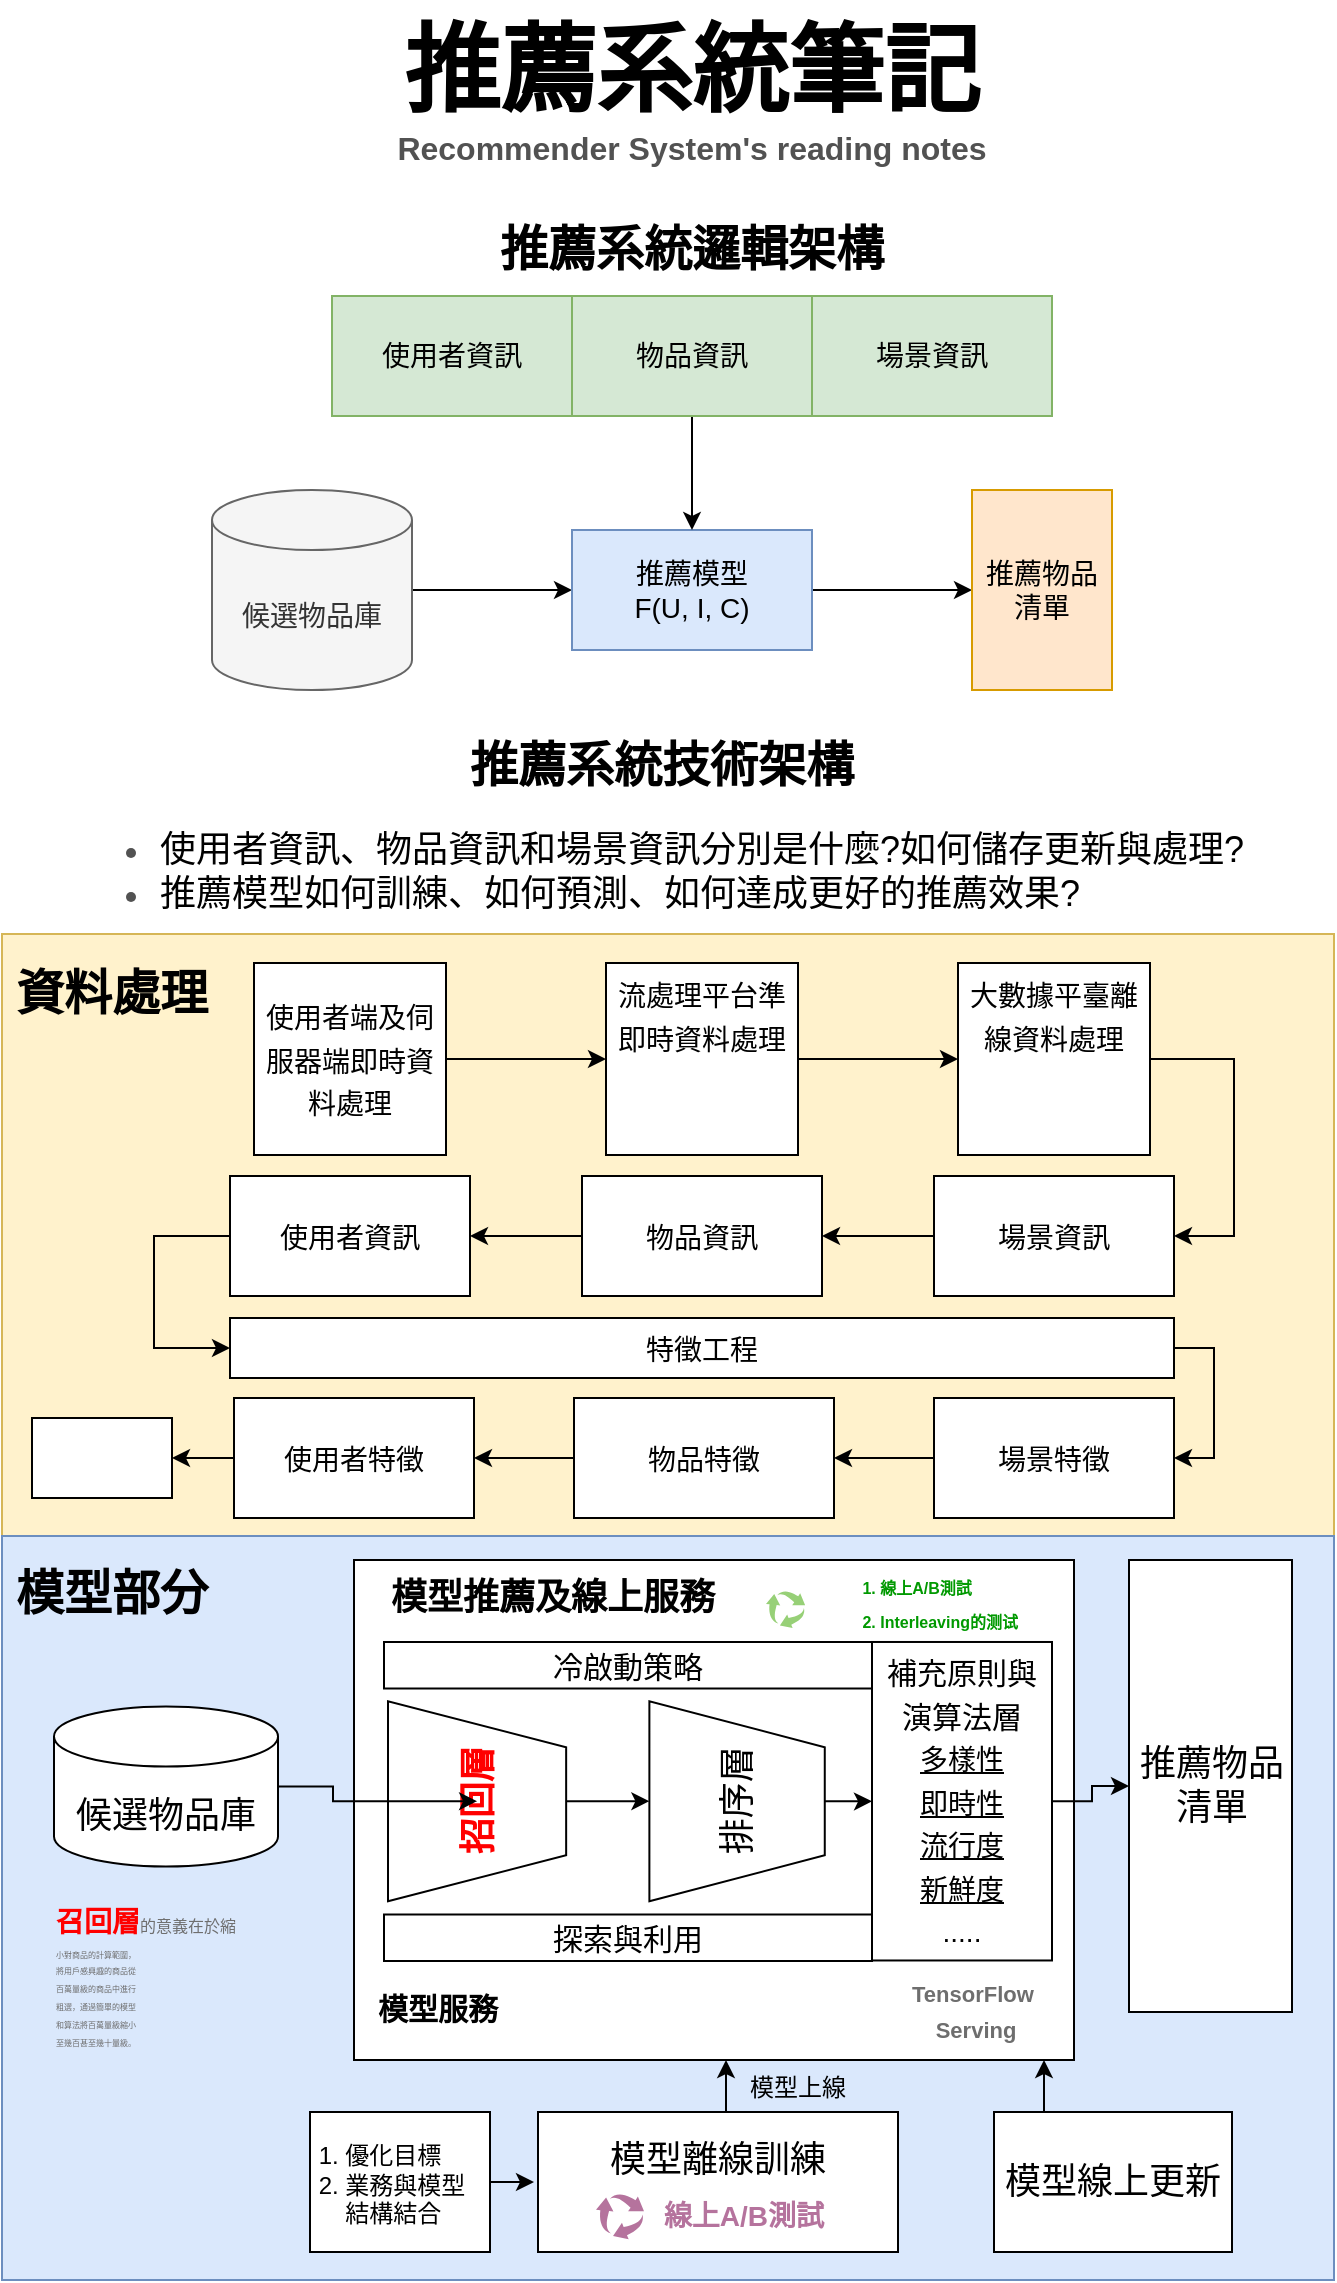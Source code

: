 <mxfile version="15.8.6" type="github" pages="2">
  <diagram id="5sF5ZyrV6DTs_JzKhUMP" name="第1頁">
    <mxGraphModel dx="1185" dy="635" grid="1" gridSize="10" guides="1" tooltips="1" connect="1" arrows="1" fold="1" page="1" pageScale="1" pageWidth="827" pageHeight="1169" math="0" shadow="0">
      <root>
        <mxCell id="0" />
        <mxCell id="1" parent="0" />
        <mxCell id="dWe2MXaykKoBHlvBB-Hw-3" value="" style="edgeStyle=orthogonalEdgeStyle;rounded=0;orthogonalLoop=1;jettySize=auto;html=1;" edge="1" parent="1" source="dWe2MXaykKoBHlvBB-Hw-1" target="dWe2MXaykKoBHlvBB-Hw-2">
          <mxGeometry relative="1" as="geometry" />
        </mxCell>
        <mxCell id="dWe2MXaykKoBHlvBB-Hw-1" value="&lt;font style=&quot;font-size: 14px&quot;&gt;候選物品庫&lt;/font&gt;" style="shape=cylinder3;whiteSpace=wrap;html=1;boundedLbl=1;backgroundOutline=1;size=15;fillColor=#f5f5f5;fontColor=#333333;strokeColor=#666666;" vertex="1" parent="1">
          <mxGeometry x="189" y="265" width="100" height="100" as="geometry" />
        </mxCell>
        <mxCell id="dWe2MXaykKoBHlvBB-Hw-5" value="" style="edgeStyle=orthogonalEdgeStyle;rounded=0;orthogonalLoop=1;jettySize=auto;html=1;" edge="1" parent="1" source="dWe2MXaykKoBHlvBB-Hw-2" target="dWe2MXaykKoBHlvBB-Hw-4">
          <mxGeometry relative="1" as="geometry" />
        </mxCell>
        <mxCell id="dWe2MXaykKoBHlvBB-Hw-2" value="&lt;font style=&quot;font-size: 14px&quot;&gt;推薦模型&lt;br&gt;F(U, I, C)&lt;/font&gt;" style="whiteSpace=wrap;html=1;fillColor=#dae8fc;strokeColor=#6c8ebf;" vertex="1" parent="1">
          <mxGeometry x="369" y="285" width="120" height="60" as="geometry" />
        </mxCell>
        <mxCell id="dWe2MXaykKoBHlvBB-Hw-4" value="&lt;font style=&quot;font-size: 14px&quot;&gt;推薦物品清單&lt;/font&gt;" style="whiteSpace=wrap;html=1;fillColor=#ffe6cc;strokeColor=#d79b00;" vertex="1" parent="1">
          <mxGeometry x="569" y="265" width="70" height="100" as="geometry" />
        </mxCell>
        <mxCell id="dWe2MXaykKoBHlvBB-Hw-8" value="" style="edgeStyle=orthogonalEdgeStyle;rounded=0;orthogonalLoop=1;jettySize=auto;html=1;" edge="1" parent="1" source="dWe2MXaykKoBHlvBB-Hw-6" target="dWe2MXaykKoBHlvBB-Hw-2">
          <mxGeometry relative="1" as="geometry" />
        </mxCell>
        <mxCell id="dWe2MXaykKoBHlvBB-Hw-6" value="&lt;font style=&quot;font-size: 14px&quot;&gt;物品資訊&lt;/font&gt;" style="whiteSpace=wrap;html=1;fillColor=#d5e8d4;strokeColor=#82b366;" vertex="1" parent="1">
          <mxGeometry x="369" y="168" width="120" height="60" as="geometry" />
        </mxCell>
        <mxCell id="dWe2MXaykKoBHlvBB-Hw-9" value="&lt;font style=&quot;font-size: 14px&quot;&gt;場景資訊&lt;/font&gt;" style="whiteSpace=wrap;html=1;fillColor=#d5e8d4;strokeColor=#82b366;" vertex="1" parent="1">
          <mxGeometry x="489" y="168" width="120" height="60" as="geometry" />
        </mxCell>
        <mxCell id="dWe2MXaykKoBHlvBB-Hw-11" value="&lt;font style=&quot;font-size: 14px&quot;&gt;使用者資訊&lt;/font&gt;" style="whiteSpace=wrap;html=1;fillColor=#d5e8d4;strokeColor=#82b366;" vertex="1" parent="1">
          <mxGeometry x="249" y="168" width="120" height="60" as="geometry" />
        </mxCell>
        <mxCell id="dWe2MXaykKoBHlvBB-Hw-13" value="&lt;font style=&quot;font-size: 24px&quot;&gt;&lt;b&gt;推薦系統邏輯架構&lt;/b&gt;&lt;/font&gt;" style="text;html=1;strokeColor=none;fillColor=none;align=center;verticalAlign=middle;whiteSpace=wrap;rounded=0;" vertex="1" parent="1">
          <mxGeometry x="324" y="130" width="210" height="30" as="geometry" />
        </mxCell>
        <mxCell id="dWe2MXaykKoBHlvBB-Hw-14" value="&lt;font&gt;&lt;b&gt;&lt;span style=&quot;font-size: 48px&quot;&gt;推薦系統筆記&lt;/span&gt;&lt;br&gt;&lt;font color=&quot;#525252&quot;&gt;&lt;font size=&quot;3&quot;&gt;Recommender System&#39;s&amp;nbsp;&lt;/font&gt;&lt;span style=&quot;font-size: medium&quot;&gt;reading notes&lt;/span&gt;&lt;/font&gt;&lt;/b&gt;&lt;font size=&quot;3&quot;&gt;&lt;br&gt;&lt;/font&gt;&lt;/font&gt;" style="text;html=1;strokeColor=none;fillColor=none;align=center;verticalAlign=middle;whiteSpace=wrap;rounded=0;fontSize=14;" vertex="1" parent="1">
          <mxGeometry x="208" y="20" width="442" height="90" as="geometry" />
        </mxCell>
        <mxCell id="dWe2MXaykKoBHlvBB-Hw-15" value="&lt;p style=&quot;line-height: 1.3&quot;&gt;&lt;/p&gt;&lt;div&gt;&lt;span style=&quot;color: rgb(0 , 0 , 0)&quot;&gt;&lt;font style=&quot;font-size: 24px&quot;&gt;&lt;b&gt;推薦系統技術架構&lt;/b&gt;&lt;/font&gt;&lt;/span&gt;&lt;/div&gt;&lt;div style=&quot;text-align: left&quot;&gt;&lt;ul&gt;&lt;li&gt;&lt;span style=&quot;color: rgb(0 , 0 , 0)&quot;&gt;使用者資訊、物品資訊和場景資訊分別是什麼?如何儲存更&lt;/span&gt;&lt;font color=&quot;#000000&quot;&gt;新與處理?&lt;/font&gt;&lt;/li&gt;&lt;li&gt;&lt;span&gt;&lt;font color=&quot;#000000&quot;&gt;推薦模型如何訓練、如何預測、如何達成更好的推薦效果?&lt;/font&gt;&lt;/span&gt;&lt;/li&gt;&lt;/ul&gt;&lt;/div&gt;&lt;p&gt;&lt;/p&gt;" style="text;html=1;strokeColor=none;fillColor=none;align=center;verticalAlign=middle;whiteSpace=wrap;rounded=0;fontSize=18;fontColor=#525252;" vertex="1" parent="1">
          <mxGeometry x="99" y="378" width="630" height="110" as="geometry" />
        </mxCell>
        <mxCell id="dWe2MXaykKoBHlvBB-Hw-17" value="" style="rounded=0;whiteSpace=wrap;html=1;labelBackgroundColor=#FFFF66;fontSize=18;fillColor=#fff2cc;strokeColor=#d6b656;" vertex="1" parent="1">
          <mxGeometry x="84" y="487" width="666" height="301" as="geometry" />
        </mxCell>
        <mxCell id="dWe2MXaykKoBHlvBB-Hw-19" value="&lt;font style=&quot;font-size: 24px&quot;&gt;&lt;b&gt;資料處理&lt;/b&gt;&lt;/font&gt;" style="text;html=1;strokeColor=none;fillColor=none;align=center;verticalAlign=middle;whiteSpace=wrap;rounded=0;labelBackgroundColor=none;fontSize=18;fontColor=#000000;" vertex="1" parent="1">
          <mxGeometry x="84" y="501.5" width="110" height="30" as="geometry" />
        </mxCell>
        <mxCell id="dWe2MXaykKoBHlvBB-Hw-23" value="" style="edgeStyle=orthogonalEdgeStyle;rounded=0;orthogonalLoop=1;jettySize=auto;html=1;fontSize=14;fontColor=#000000;" edge="1" parent="1" source="dWe2MXaykKoBHlvBB-Hw-21" target="dWe2MXaykKoBHlvBB-Hw-22">
          <mxGeometry relative="1" as="geometry" />
        </mxCell>
        <mxCell id="dWe2MXaykKoBHlvBB-Hw-21" value="&lt;font style=&quot;font-size: 14px&quot;&gt;使用者端及伺服器端即時資料處理&lt;/font&gt;" style="whiteSpace=wrap;html=1;aspect=fixed;labelBackgroundColor=none;fontSize=18;align=center;" vertex="1" parent="1">
          <mxGeometry x="210" y="501.5" width="96" height="96" as="geometry" />
        </mxCell>
        <mxCell id="dWe2MXaykKoBHlvBB-Hw-25" value="" style="edgeStyle=orthogonalEdgeStyle;rounded=0;orthogonalLoop=1;jettySize=auto;html=1;fontSize=14;fontColor=#000000;" edge="1" parent="1" source="dWe2MXaykKoBHlvBB-Hw-22" target="dWe2MXaykKoBHlvBB-Hw-24">
          <mxGeometry relative="1" as="geometry" />
        </mxCell>
        <mxCell id="dWe2MXaykKoBHlvBB-Hw-22" value="&lt;font style=&quot;font-size: 14px&quot;&gt;流處理平台準即時資料處理&lt;br&gt;&amp;nbsp;&amp;nbsp;&lt;br&gt;&amp;nbsp;&amp;nbsp;&lt;br&gt;&lt;/font&gt;" style="whiteSpace=wrap;html=1;aspect=fixed;labelBackgroundColor=none;fontSize=18;align=center;" vertex="1" parent="1">
          <mxGeometry x="386" y="501.5" width="96" height="96" as="geometry" />
        </mxCell>
        <mxCell id="dWe2MXaykKoBHlvBB-Hw-30" value="" style="edgeStyle=orthogonalEdgeStyle;rounded=0;orthogonalLoop=1;jettySize=auto;html=1;fontSize=14;fontColor=#000000;exitX=1;exitY=0.5;exitDx=0;exitDy=0;entryX=1;entryY=0.5;entryDx=0;entryDy=0;" edge="1" parent="1" source="dWe2MXaykKoBHlvBB-Hw-24" target="dWe2MXaykKoBHlvBB-Hw-29">
          <mxGeometry relative="1" as="geometry">
            <Array as="points">
              <mxPoint x="700" y="550" />
              <mxPoint x="700" y="638" />
            </Array>
          </mxGeometry>
        </mxCell>
        <mxCell id="dWe2MXaykKoBHlvBB-Hw-24" value="&lt;span style=&quot;font-size: 14px&quot;&gt;大數據平臺離線資料處理&lt;br&gt;&amp;nbsp;&lt;br&gt;&amp;nbsp;&lt;br&gt;&lt;/span&gt;" style="whiteSpace=wrap;html=1;aspect=fixed;labelBackgroundColor=none;fontSize=18;align=center;" vertex="1" parent="1">
          <mxGeometry x="562" y="501.5" width="96" height="96" as="geometry" />
        </mxCell>
        <mxCell id="dWe2MXaykKoBHlvBB-Hw-32" value="" style="edgeStyle=orthogonalEdgeStyle;rounded=0;orthogonalLoop=1;jettySize=auto;html=1;fontSize=14;fontColor=#000000;" edge="1" parent="1" source="dWe2MXaykKoBHlvBB-Hw-29" target="dWe2MXaykKoBHlvBB-Hw-31">
          <mxGeometry relative="1" as="geometry" />
        </mxCell>
        <mxCell id="dWe2MXaykKoBHlvBB-Hw-29" value="&lt;font style=&quot;font-size: 14px&quot;&gt;場景資訊&lt;/font&gt;" style="whiteSpace=wrap;html=1;fontSize=18;" vertex="1" parent="1">
          <mxGeometry x="550" y="608" width="120" height="60" as="geometry" />
        </mxCell>
        <mxCell id="dWe2MXaykKoBHlvBB-Hw-34" value="" style="edgeStyle=orthogonalEdgeStyle;rounded=0;orthogonalLoop=1;jettySize=auto;html=1;fontSize=14;fontColor=#000000;" edge="1" parent="1" source="dWe2MXaykKoBHlvBB-Hw-31" target="dWe2MXaykKoBHlvBB-Hw-33">
          <mxGeometry relative="1" as="geometry" />
        </mxCell>
        <mxCell id="dWe2MXaykKoBHlvBB-Hw-31" value="&lt;font style=&quot;font-size: 14px&quot;&gt;物品資訊&lt;/font&gt;" style="whiteSpace=wrap;html=1;fontSize=18;" vertex="1" parent="1">
          <mxGeometry x="374" y="608" width="120" height="60" as="geometry" />
        </mxCell>
        <mxCell id="dWe2MXaykKoBHlvBB-Hw-38" value="" style="edgeStyle=orthogonalEdgeStyle;rounded=0;orthogonalLoop=1;jettySize=auto;html=1;fontSize=14;fontColor=#000000;entryX=0;entryY=0.5;entryDx=0;entryDy=0;" edge="1" parent="1" source="dWe2MXaykKoBHlvBB-Hw-33" target="dWe2MXaykKoBHlvBB-Hw-35">
          <mxGeometry relative="1" as="geometry">
            <mxPoint x="70" y="638" as="targetPoint" />
            <Array as="points">
              <mxPoint x="160" y="638" />
              <mxPoint x="160" y="694" />
            </Array>
          </mxGeometry>
        </mxCell>
        <mxCell id="dWe2MXaykKoBHlvBB-Hw-33" value="&lt;font style=&quot;font-size: 14px&quot;&gt;使用者資訊&lt;/font&gt;" style="whiteSpace=wrap;html=1;fontSize=18;" vertex="1" parent="1">
          <mxGeometry x="198" y="608" width="120" height="60" as="geometry" />
        </mxCell>
        <mxCell id="dWe2MXaykKoBHlvBB-Hw-65" value="" style="edgeStyle=orthogonalEdgeStyle;rounded=0;orthogonalLoop=1;jettySize=auto;html=1;fontSize=14;fontColor=#000000;entryX=1;entryY=0.5;entryDx=0;entryDy=0;exitX=1;exitY=0.5;exitDx=0;exitDy=0;" edge="1" parent="1" source="dWe2MXaykKoBHlvBB-Hw-35" target="dWe2MXaykKoBHlvBB-Hw-41">
          <mxGeometry relative="1" as="geometry">
            <mxPoint x="926" y="708" as="targetPoint" />
          </mxGeometry>
        </mxCell>
        <mxCell id="dWe2MXaykKoBHlvBB-Hw-35" value="&lt;font style=&quot;font-size: 14px&quot;&gt;特徵工程&lt;/font&gt;" style="whiteSpace=wrap;html=1;fontSize=18;" vertex="1" parent="1">
          <mxGeometry x="198" y="679" width="472" height="30" as="geometry" />
        </mxCell>
        <mxCell id="dWe2MXaykKoBHlvBB-Hw-44" value="" style="edgeStyle=orthogonalEdgeStyle;rounded=0;orthogonalLoop=1;jettySize=auto;html=1;fontSize=14;fontColor=#000000;" edge="1" parent="1" source="dWe2MXaykKoBHlvBB-Hw-41" target="dWe2MXaykKoBHlvBB-Hw-43">
          <mxGeometry relative="1" as="geometry" />
        </mxCell>
        <mxCell id="dWe2MXaykKoBHlvBB-Hw-41" value="&lt;font style=&quot;font-size: 14px&quot;&gt;場景特徵&lt;/font&gt;" style="whiteSpace=wrap;html=1;fontSize=18;" vertex="1" parent="1">
          <mxGeometry x="550" y="719" width="120" height="60" as="geometry" />
        </mxCell>
        <mxCell id="dWe2MXaykKoBHlvBB-Hw-46" value="" style="edgeStyle=orthogonalEdgeStyle;rounded=0;orthogonalLoop=1;jettySize=auto;html=1;fontSize=14;fontColor=#000000;" edge="1" parent="1" source="dWe2MXaykKoBHlvBB-Hw-43" target="dWe2MXaykKoBHlvBB-Hw-45">
          <mxGeometry relative="1" as="geometry" />
        </mxCell>
        <mxCell id="dWe2MXaykKoBHlvBB-Hw-43" value="&lt;font style=&quot;font-size: 14px&quot;&gt;物品特徵&lt;/font&gt;" style="whiteSpace=wrap;html=1;fontSize=18;" vertex="1" parent="1">
          <mxGeometry x="370" y="719" width="130" height="60" as="geometry" />
        </mxCell>
        <mxCell id="M_1Vf_KlxyBdrlva_uEi-7" value="" style="edgeStyle=orthogonalEdgeStyle;rounded=0;orthogonalLoop=1;jettySize=auto;html=1;fontSize=15;fontColor=#B5739D;" edge="1" parent="1" source="dWe2MXaykKoBHlvBB-Hw-45" target="M_1Vf_KlxyBdrlva_uEi-6">
          <mxGeometry relative="1" as="geometry" />
        </mxCell>
        <mxCell id="dWe2MXaykKoBHlvBB-Hw-45" value="&lt;font style=&quot;font-size: 14px&quot;&gt;使用者特徵&lt;/font&gt;" style="whiteSpace=wrap;html=1;fontSize=18;" vertex="1" parent="1">
          <mxGeometry x="200" y="719" width="120" height="60" as="geometry" />
        </mxCell>
        <mxCell id="dWe2MXaykKoBHlvBB-Hw-47" value="" style="rounded=0;whiteSpace=wrap;html=1;labelBackgroundColor=none;fontSize=24;fillColor=#dae8fc;strokeColor=#6c8ebf;" vertex="1" parent="1">
          <mxGeometry x="84" y="788" width="666" height="372" as="geometry" />
        </mxCell>
        <mxCell id="dWe2MXaykKoBHlvBB-Hw-48" value="&lt;span style=&quot;font-size: 24px&quot;&gt;&lt;b&gt;模型部分&lt;/b&gt;&lt;/span&gt;" style="text;html=1;strokeColor=none;fillColor=none;align=center;verticalAlign=middle;whiteSpace=wrap;rounded=0;labelBackgroundColor=none;fontSize=18;fontColor=#000000;" vertex="1" parent="1">
          <mxGeometry x="84" y="802" width="110" height="30" as="geometry" />
        </mxCell>
        <mxCell id="dWe2MXaykKoBHlvBB-Hw-49" value="&lt;font style=&quot;font-size: 18px&quot;&gt;候選物品庫&lt;/font&gt;" style="shape=cylinder3;whiteSpace=wrap;html=1;boundedLbl=1;backgroundOutline=1;size=15;labelBackgroundColor=none;fontSize=24;" vertex="1" parent="1">
          <mxGeometry x="110" y="873.25" width="112" height="80" as="geometry" />
        </mxCell>
        <mxCell id="dWe2MXaykKoBHlvBB-Hw-50" value="" style="whiteSpace=wrap;html=1;fontSize=24;" vertex="1" parent="1">
          <mxGeometry x="260" y="800" width="360" height="250" as="geometry" />
        </mxCell>
        <mxCell id="dWe2MXaykKoBHlvBB-Hw-56" value="" style="edgeStyle=orthogonalEdgeStyle;rounded=0;orthogonalLoop=1;jettySize=auto;html=1;fontSize=18;fontColor=#000000;" edge="1" parent="1" source="dWe2MXaykKoBHlvBB-Hw-54" target="dWe2MXaykKoBHlvBB-Hw-55">
          <mxGeometry relative="1" as="geometry" />
        </mxCell>
        <mxCell id="dWe2MXaykKoBHlvBB-Hw-54" value="&lt;font color=&quot;#ff0000&quot;&gt;&lt;b&gt;招回層&lt;/b&gt;&lt;/font&gt;" style="verticalLabelPosition=middle;verticalAlign=middle;html=1;shape=trapezoid;perimeter=trapezoidPerimeter;whiteSpace=wrap;size=0.23;arcSize=10;flipV=1;labelPosition=center;align=center;labelBackgroundColor=none;fontSize=18;fontColor=#000000;fillColor=none;rotation=-90;" vertex="1" parent="1">
          <mxGeometry x="271.54" y="876.08" width="100" height="89.07" as="geometry" />
        </mxCell>
        <mxCell id="dWe2MXaykKoBHlvBB-Hw-85" value="" style="edgeStyle=orthogonalEdgeStyle;rounded=0;orthogonalLoop=1;jettySize=auto;html=1;fontSize=18;fontColor=#B5739D;entryX=0;entryY=0.5;entryDx=0;entryDy=0;" edge="1" parent="1" source="dWe2MXaykKoBHlvBB-Hw-55" target="dWe2MXaykKoBHlvBB-Hw-58">
          <mxGeometry relative="1" as="geometry">
            <mxPoint x="442" y="920.37" as="targetPoint" />
          </mxGeometry>
        </mxCell>
        <mxCell id="dWe2MXaykKoBHlvBB-Hw-55" value="排序層" style="verticalLabelPosition=middle;verticalAlign=middle;html=1;shape=trapezoid;perimeter=trapezoidPerimeter;whiteSpace=wrap;size=0.23;arcSize=10;flipV=1;labelPosition=center;align=center;labelBackgroundColor=none;fontSize=18;fontColor=#000000;fillColor=none;rotation=-90;" vertex="1" parent="1">
          <mxGeometry x="401.54" y="876.77" width="100" height="87.69" as="geometry" />
        </mxCell>
        <mxCell id="dWe2MXaykKoBHlvBB-Hw-62" value="" style="edgeStyle=orthogonalEdgeStyle;rounded=0;orthogonalLoop=1;jettySize=auto;html=1;fontSize=14;fontColor=#000000;" edge="1" parent="1" source="dWe2MXaykKoBHlvBB-Hw-58" target="dWe2MXaykKoBHlvBB-Hw-61">
          <mxGeometry relative="1" as="geometry" />
        </mxCell>
        <mxCell id="dWe2MXaykKoBHlvBB-Hw-58" value="&lt;font&gt;&lt;font style=&quot;font-size: 15px&quot;&gt;補充原則與演算法層&lt;/font&gt;&lt;br&gt;&lt;u style=&quot;font-size: 14px&quot;&gt;多樣性&lt;br&gt;即時性&lt;br&gt;流行度&lt;br&gt;新鮮度&lt;br&gt;&lt;/u&gt;&lt;span style=&quot;font-size: 14px&quot;&gt;.....&lt;/span&gt;&lt;br&gt;&lt;/font&gt;" style="rounded=0;whiteSpace=wrap;html=1;labelBackgroundColor=none;fontSize=18;fontColor=#000000;fillColor=none;" vertex="1" parent="1">
          <mxGeometry x="519" y="840.99" width="90" height="159.25" as="geometry" />
        </mxCell>
        <mxCell id="dWe2MXaykKoBHlvBB-Hw-61" value="推薦物品&lt;br&gt;清單" style="whiteSpace=wrap;html=1;rounded=0;fontSize=18;" vertex="1" parent="1">
          <mxGeometry x="647.5" y="800" width="81.5" height="226" as="geometry" />
        </mxCell>
        <mxCell id="M_1Vf_KlxyBdrlva_uEi-17" value="" style="edgeStyle=orthogonalEdgeStyle;rounded=0;orthogonalLoop=1;jettySize=auto;html=1;fontSize=15;fontColor=#000000;" edge="1" parent="1" source="dWe2MXaykKoBHlvBB-Hw-66">
          <mxGeometry relative="1" as="geometry">
            <mxPoint x="446" y="1050" as="targetPoint" />
            <Array as="points">
              <mxPoint x="446" y="1060" />
              <mxPoint x="446" y="1060" />
            </Array>
          </mxGeometry>
        </mxCell>
        <mxCell id="dWe2MXaykKoBHlvBB-Hw-66" value="&lt;font style=&quot;font-size: 18px&quot;&gt;模型離線訓練&lt;br&gt;&amp;nbsp;&amp;nbsp;&lt;/font&gt;" style="rounded=0;whiteSpace=wrap;html=1;labelBackgroundColor=none;fontSize=14;" vertex="1" parent="1">
          <mxGeometry x="352" y="1076" width="180" height="70" as="geometry" />
        </mxCell>
        <mxCell id="dWe2MXaykKoBHlvBB-Hw-70" value="" style="edgeStyle=orthogonalEdgeStyle;rounded=0;orthogonalLoop=1;jettySize=auto;html=1;fontSize=14;fontColor=#000000;" edge="1" parent="1" source="dWe2MXaykKoBHlvBB-Hw-67">
          <mxGeometry relative="1" as="geometry">
            <mxPoint x="605" y="1050" as="targetPoint" />
            <Array as="points">
              <mxPoint x="605" y="1050" />
              <mxPoint x="605" y="1050" />
            </Array>
          </mxGeometry>
        </mxCell>
        <mxCell id="dWe2MXaykKoBHlvBB-Hw-67" value="&lt;font style=&quot;font-size: 18px&quot;&gt;模型線上更新&lt;/font&gt;" style="rounded=0;whiteSpace=wrap;html=1;labelBackgroundColor=none;fontSize=14;" vertex="1" parent="1">
          <mxGeometry x="580" y="1076" width="119" height="70" as="geometry" />
        </mxCell>
        <mxCell id="dWe2MXaykKoBHlvBB-Hw-73" value="" style="sketch=0;html=1;aspect=fixed;strokeColor=none;shadow=0;align=center;verticalAlign=top;fillColor=#97D077;shape=mxgraph.gcp2.arrow_cycle;labelBackgroundColor=none;fontSize=14;fontColor=#000000;" vertex="1" parent="1">
          <mxGeometry x="466" y="815.4" width="19.58" height="18.6" as="geometry" />
        </mxCell>
        <mxCell id="dWe2MXaykKoBHlvBB-Hw-74" value="&lt;div style=&quot;text-align: left&quot;&gt;&lt;b style=&quot;font-size: 8px ; color: rgb(0 , 153 , 0)&quot;&gt;&amp;nbsp;1. 線上A/B測試&lt;/b&gt;&lt;/div&gt;&lt;font color=&quot;#009900&quot;&gt;&lt;div style=&quot;text-align: left&quot;&gt;&lt;b style=&quot;font-size: 8px&quot;&gt;&amp;nbsp;2. Interleaving的测试&lt;/b&gt;&lt;/div&gt;&lt;/font&gt;" style="text;html=1;strokeColor=none;fillColor=none;align=center;verticalAlign=middle;whiteSpace=wrap;rounded=0;labelBackgroundColor=none;fontSize=14;fontColor=#000000;" vertex="1" parent="1">
          <mxGeometry x="482" y="805.7" width="140" height="29.3" as="geometry" />
        </mxCell>
        <mxCell id="dWe2MXaykKoBHlvBB-Hw-75" value="" style="sketch=0;html=1;aspect=fixed;strokeColor=none;shadow=0;align=center;verticalAlign=top;fillColor=#B5739D;shape=mxgraph.gcp2.arrow_cycle;labelBackgroundColor=none;fontSize=14;" vertex="1" parent="1">
          <mxGeometry x="381" y="1116.8" width="24" height="22.8" as="geometry" />
        </mxCell>
        <mxCell id="dWe2MXaykKoBHlvBB-Hw-76" value="&lt;b&gt;&lt;font color=&quot;#b5739d&quot;&gt;線上A/B測試&lt;/font&gt;&lt;/b&gt;" style="text;html=1;strokeColor=none;fillColor=none;align=center;verticalAlign=middle;whiteSpace=wrap;rounded=0;labelBackgroundColor=none;fontSize=14;fontColor=#000000;" vertex="1" parent="1">
          <mxGeometry x="412" y="1113.2" width="86" height="30" as="geometry" />
        </mxCell>
        <mxCell id="M_1Vf_KlxyBdrlva_uEi-1" value="" style="shape=image;verticalLabelPosition=bottom;labelBackgroundColor=#ffffff;verticalAlign=top;aspect=fixed;imageAspect=0;image=https://upload.wikimedia.org/wikipedia/commons/thumb/7/70/Apache_Flink_logo.svg/1200px-Apache_Flink_logo.svg.png;" vertex="1" parent="1">
          <mxGeometry x="405.45" y="557" width="57.1" height="28" as="geometry" />
        </mxCell>
        <mxCell id="M_1Vf_KlxyBdrlva_uEi-2" value="" style="shape=image;verticalLabelPosition=bottom;labelBackgroundColor=#ffffff;verticalAlign=top;aspect=fixed;imageAspect=0;image=https://myoceane.fr/wp-content/uploads/2020/06/Apache_Spark_logo.svg_.png;" vertex="1" parent="1">
          <mxGeometry x="587.53" y="569.65" width="44.94" height="23.43" as="geometry" />
        </mxCell>
        <mxCell id="M_1Vf_KlxyBdrlva_uEi-3" value="" style="shape=image;verticalLabelPosition=bottom;labelBackgroundColor=#ffffff;verticalAlign=top;aspect=fixed;imageAspect=0;image=https://upload.wikimedia.org/wikipedia/commons/thumb/0/0e/Hadoop_logo.svg/1280px-Hadoop_logo.svg.png;" vertex="1" parent="1">
          <mxGeometry x="569" y="549.65" width="77.02" height="20" as="geometry" />
        </mxCell>
        <mxCell id="M_1Vf_KlxyBdrlva_uEi-6" value="" style="whiteSpace=wrap;html=1;fontSize=18;" vertex="1" parent="1">
          <mxGeometry x="99" y="729" width="70" height="40" as="geometry" />
        </mxCell>
        <mxCell id="M_1Vf_KlxyBdrlva_uEi-8" value="" style="shape=image;verticalLabelPosition=bottom;labelBackgroundColor=#ffffff;verticalAlign=top;aspect=fixed;imageAspect=0;image=https://myoceane.fr/wp-content/uploads/2021/01/redis.png;" vertex="1" parent="1">
          <mxGeometry x="105.51" y="740.47" width="56.99" height="19.07" as="geometry" />
        </mxCell>
        <mxCell id="dWe2MXaykKoBHlvBB-Hw-51" value="" style="edgeStyle=orthogonalEdgeStyle;rounded=0;orthogonalLoop=1;jettySize=auto;html=1;fontSize=18;fontColor=#000000;entryX=0.5;entryY=0;entryDx=0;entryDy=0;" edge="1" parent="1" source="dWe2MXaykKoBHlvBB-Hw-49" target="dWe2MXaykKoBHlvBB-Hw-54">
          <mxGeometry relative="1" as="geometry" />
        </mxCell>
        <mxCell id="M_1Vf_KlxyBdrlva_uEi-11" value="&lt;font color=&quot;#000000&quot; style=&quot;font-size: 18px&quot;&gt;&lt;b&gt;模型推薦及線上服務&lt;/b&gt;&lt;/font&gt;" style="text;html=1;strokeColor=none;fillColor=none;align=center;verticalAlign=middle;whiteSpace=wrap;rounded=0;labelBackgroundColor=none;fontSize=15;fontColor=#B5739D;" vertex="1" parent="1">
          <mxGeometry x="267.5" y="804.25" width="182.5" height="30" as="geometry" />
        </mxCell>
        <mxCell id="M_1Vf_KlxyBdrlva_uEi-12" value="冷啟動策略" style="rounded=0;whiteSpace=wrap;html=1;labelBackgroundColor=none;fontSize=15;" vertex="1" parent="1">
          <mxGeometry x="275" y="841" width="244" height="23.25" as="geometry" />
        </mxCell>
        <mxCell id="M_1Vf_KlxyBdrlva_uEi-13" value="探索與利用" style="rounded=0;whiteSpace=wrap;html=1;labelBackgroundColor=none;fontSize=15;" vertex="1" parent="1">
          <mxGeometry x="275" y="977.25" width="244" height="23.25" as="geometry" />
        </mxCell>
        <mxCell id="M_1Vf_KlxyBdrlva_uEi-18" value="&lt;b&gt;模型服務&lt;/b&gt;" style="text;html=1;strokeColor=none;fillColor=none;align=left;verticalAlign=middle;whiteSpace=wrap;rounded=0;labelBackgroundColor=none;fontSize=15;" vertex="1" parent="1">
          <mxGeometry x="270" y="1004" width="340" height="40" as="geometry" />
        </mxCell>
        <mxCell id="M_1Vf_KlxyBdrlva_uEi-19" value="" style="shape=image;verticalLabelPosition=bottom;labelBackgroundColor=#ffffff;verticalAlign=top;aspect=fixed;imageAspect=0;image=https://miro.medium.com/max/336/0*7pLYtIrRNXSsER2M.png;" vertex="1" parent="1">
          <mxGeometry x="342" y="1005.41" width="44" height="37.59" as="geometry" />
        </mxCell>
        <mxCell id="M_1Vf_KlxyBdrlva_uEi-25" value="" style="shape=image;verticalLabelPosition=bottom;labelBackgroundColor=#ffffff;verticalAlign=top;aspect=fixed;imageAspect=0;image=https://img.4devs.io/cover/article/preview_go-mod-intro.png;" vertex="1" parent="1">
          <mxGeometry x="390" y="1011.21" width="71" height="28.4" as="geometry" />
        </mxCell>
        <mxCell id="M_1Vf_KlxyBdrlva_uEi-26" value="" style="shape=image;verticalLabelPosition=bottom;labelBackgroundColor=#ffffff;verticalAlign=top;aspect=fixed;imageAspect=0;image=https://upload.wikimedia.org/wikipedia/zh/8/88/Java_logo.png;" vertex="1" parent="1">
          <mxGeometry x="461" y="1003" width="43" height="43" as="geometry" />
        </mxCell>
        <mxCell id="M_1Vf_KlxyBdrlva_uEi-27" value="" style="shape=image;verticalLabelPosition=bottom;labelBackgroundColor=#ffffff;verticalAlign=top;aspect=fixed;imageAspect=0;image=https://miro.medium.com/max/449/1*Bh_B98GcAHTzYq21D79GLg.png;" vertex="1" parent="1">
          <mxGeometry x="510" y="1014.7" width="21" height="22.45" as="geometry" />
        </mxCell>
        <mxCell id="M_1Vf_KlxyBdrlva_uEi-28" value="&lt;b style=&quot;font-size: 11px&quot;&gt;&lt;font style=&quot;font-size: 11px&quot; color=&quot;#6e6e6e&quot;&gt;TensorFlow&lt;br style=&quot;font-size: 11px&quot;&gt;&amp;nbsp;Serving&lt;/font&gt;&lt;/b&gt;" style="text;html=1;strokeColor=none;fillColor=none;align=center;verticalAlign=middle;whiteSpace=wrap;rounded=0;labelBackgroundColor=none;fontSize=15;fontColor=#000000;" vertex="1" parent="1">
          <mxGeometry x="529" y="1009.21" width="81" height="30" as="geometry" />
        </mxCell>
        <mxCell id="M_1Vf_KlxyBdrlva_uEi-31" value="&lt;h1&gt;&lt;font style=&quot;font-size: 14px&quot; color=&quot;#ff0000&quot;&gt;召回層&lt;/font&gt;&lt;span style=&quot;font-weight: normal&quot;&gt;的意義在於縮&lt;/span&gt;&lt;/h1&gt;&lt;p&gt;&lt;span style=&quot;font-size: 4px&quot;&gt;小對商品的計算範圍，&lt;/span&gt;&lt;/p&gt;&lt;p&gt;&lt;span style=&quot;font-size: 4px&quot;&gt;將用戶感興趣的商品從&lt;/span&gt;&lt;/p&gt;&lt;p&gt;&lt;span style=&quot;font-size: 4px&quot;&gt;百萬量級的商品中進行&lt;/span&gt;&lt;/p&gt;&lt;p&gt;&lt;span style=&quot;font-size: 4px&quot;&gt;粗選，通過簡單的模型&lt;/span&gt;&lt;/p&gt;&lt;p&gt;&lt;span style=&quot;font-size: 4px&quot;&gt;和算法將百萬量級縮小&lt;/span&gt;&lt;/p&gt;&lt;p&gt;&lt;span style=&quot;font-size: 4px&quot;&gt;至幾百甚至幾十量級。&lt;/span&gt;&lt;/p&gt;" style="text;html=1;strokeColor=none;fillColor=none;spacing=5;spacingTop=-20;whiteSpace=wrap;overflow=hidden;rounded=0;labelBackgroundColor=none;fontSize=4;fontColor=#6E6E6E;" vertex="1" parent="1">
          <mxGeometry x="105.51" y="977.6" width="131" height="131.2" as="geometry" />
        </mxCell>
        <mxCell id="M_1Vf_KlxyBdrlva_uEi-36" value="" style="edgeStyle=orthogonalEdgeStyle;rounded=0;orthogonalLoop=1;jettySize=auto;html=1;fontSize=12;fontColor=#FF0000;" edge="1" parent="1" source="M_1Vf_KlxyBdrlva_uEi-33">
          <mxGeometry relative="1" as="geometry">
            <mxPoint x="350" y="1111" as="targetPoint" />
          </mxGeometry>
        </mxCell>
        <mxCell id="M_1Vf_KlxyBdrlva_uEi-33" value="&lt;div style=&quot;text-align: left&quot;&gt;&lt;span style=&quot;font-size: 12px&quot;&gt;&amp;nbsp;1. 優化目標&lt;/span&gt;&lt;/div&gt;&lt;font style=&quot;font-size: 12px&quot;&gt;&lt;div style=&quot;text-align: left&quot;&gt;&lt;span&gt;&amp;nbsp;2. 業務與模型&amp;nbsp; &amp;nbsp; &amp;nbsp; &amp;nbsp; &amp;nbsp;結構結合&lt;/span&gt;&lt;/div&gt;&lt;/font&gt;" style="rounded=0;whiteSpace=wrap;html=1;labelBackgroundColor=none;fontSize=14;" vertex="1" parent="1">
          <mxGeometry x="238" y="1076" width="90" height="70" as="geometry" />
        </mxCell>
        <mxCell id="M_1Vf_KlxyBdrlva_uEi-37" value="&lt;font color=&quot;#000000&quot;&gt;模型上線&lt;/font&gt;" style="text;html=1;strokeColor=none;fillColor=none;align=center;verticalAlign=middle;whiteSpace=wrap;rounded=0;labelBackgroundColor=none;fontSize=12;fontColor=#FF0000;" vertex="1" parent="1">
          <mxGeometry x="451.5" y="1049" width="60" height="30" as="geometry" />
        </mxCell>
      </root>
    </mxGraphModel>
  </diagram>
  <diagram id="6yIT-addH9XlsYisEmYe" name="第2頁">
    <mxGraphModel dx="1422" dy="762" grid="1" gridSize="10" guides="1" tooltips="1" connect="1" arrows="1" fold="1" page="1" pageScale="1" pageWidth="827" pageHeight="1169" math="0" shadow="0">
      <root>
        <mxCell id="6LyxOVx50uyO2xyVydwb-0" />
        <mxCell id="6LyxOVx50uyO2xyVydwb-1" parent="6LyxOVx50uyO2xyVydwb-0" />
      </root>
    </mxGraphModel>
  </diagram>
</mxfile>
